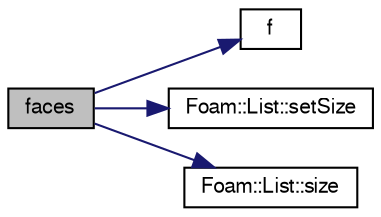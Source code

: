 digraph "faces"
{
  bgcolor="transparent";
  edge [fontname="FreeSans",fontsize="10",labelfontname="FreeSans",labelfontsize="10"];
  node [fontname="FreeSans",fontsize="10",shape=record];
  rankdir="LR";
  Node966 [label="faces",height=0.2,width=0.4,color="black", fillcolor="grey75", style="filled", fontcolor="black"];
  Node966 -> Node967 [color="midnightblue",fontsize="10",style="solid",fontname="FreeSans"];
  Node967 [label="f",height=0.2,width=0.4,color="black",URL="$a17900.html#a888be93833ac7a23170555c69c690288"];
  Node966 -> Node968 [color="midnightblue",fontsize="10",style="solid",fontname="FreeSans"];
  Node968 [label="Foam::List::setSize",height=0.2,width=0.4,color="black",URL="$a25694.html#aedb985ffeaf1bdbfeccc2a8730405703",tooltip="Reset size of List. "];
  Node966 -> Node969 [color="midnightblue",fontsize="10",style="solid",fontname="FreeSans"];
  Node969 [label="Foam::List::size",height=0.2,width=0.4,color="black",URL="$a25694.html#a8a5f6fa29bd4b500caf186f60245b384",tooltip="Override size to be inconsistent with allocated storage. "];
}
